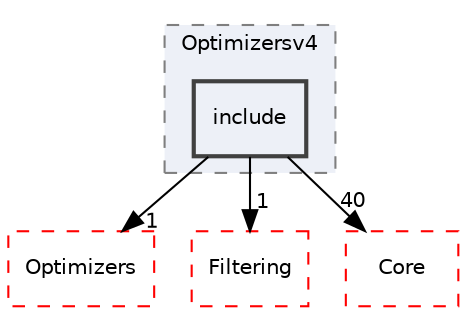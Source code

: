 digraph "include"
{
 // LATEX_PDF_SIZE
  edge [fontname="Helvetica",fontsize="10",labelfontname="Helvetica",labelfontsize="10"];
  node [fontname="Helvetica",fontsize="10",shape=record];
  compound=true
  subgraph clusterdir_bc79ba03c9a484399389d8a2b66237d5 {
    graph [ bgcolor="#edf0f7", pencolor="grey50", style="filled,dashed,", label="Optimizersv4", fontname="Helvetica", fontsize="10", URL="dir_bc79ba03c9a484399389d8a2b66237d5.html"]
  dir_4f569ab9d88f88475f32b40b2ce1e4e1 [shape=box, label="include", style="filled,bold,", fillcolor="#edf0f7", color="grey25", URL="dir_4f569ab9d88f88475f32b40b2ce1e4e1.html"];
  }
  dir_33a5fbe70472a1bbdf281f060bf026c9 [shape=box, label="Optimizers", style="dashed,", fillcolor="#edf0f7", color="red", URL="dir_33a5fbe70472a1bbdf281f060bf026c9.html"];
  dir_6724b11ef9ad676a0a0c31463bff1d93 [shape=box, label="Filtering", style="dashed,", fillcolor="#edf0f7", color="red", URL="dir_6724b11ef9ad676a0a0c31463bff1d93.html"];
  dir_cac7f9cecb9aa42a0bd05452dddd8a21 [shape=box, label="Core", style="dashed,", fillcolor="#edf0f7", color="red", URL="dir_cac7f9cecb9aa42a0bd05452dddd8a21.html"];
  dir_4f569ab9d88f88475f32b40b2ce1e4e1->dir_33a5fbe70472a1bbdf281f060bf026c9 [headlabel="1", labeldistance=1.5 headhref="dir_000153_000211.html"];
  dir_4f569ab9d88f88475f32b40b2ce1e4e1->dir_6724b11ef9ad676a0a0c31463bff1d93 [headlabel="1", labeldistance=1.5 headhref="dir_000153_000030.html"];
  dir_4f569ab9d88f88475f32b40b2ce1e4e1->dir_cac7f9cecb9aa42a0bd05452dddd8a21 [headlabel="40", labeldistance=1.5 headhref="dir_000153_000014.html"];
}
